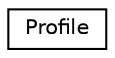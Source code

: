 digraph "Graphical Class Hierarchy"
{
 // INTERACTIVE_SVG=YES
 // LATEX_PDF_SIZE
  edge [fontname="Helvetica",fontsize="10",labelfontname="Helvetica",labelfontsize="10"];
  node [fontname="Helvetica",fontsize="10",shape=record];
  rankdir="LR";
  Node0 [label="Profile",height=0.2,width=0.4,color="black", fillcolor="white", style="filled",URL="$class_profile.html",tooltip=" "];
}
